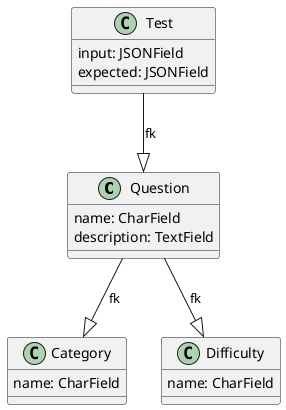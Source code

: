 @startuml
class Question {
    name: CharField
    description: TextField
}

class Category {
    name: CharField
}

class Difficulty {
    name: CharField
}

class Test {
    input: JSONField
    expected: JSONField
}

Test --|> Question: fk
Question --|> Category: fk
Question --|> Difficulty: fk
@enduml